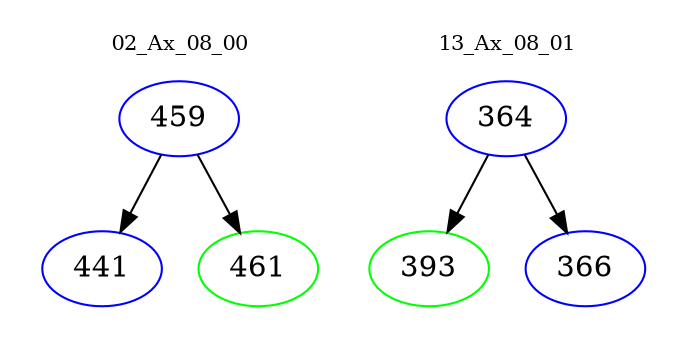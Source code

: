 digraph{
subgraph cluster_0 {
color = white
label = "02_Ax_08_00";
fontsize=10;
T0_459 [label="459", color="blue"]
T0_459 -> T0_441 [color="black"]
T0_441 [label="441", color="blue"]
T0_459 -> T0_461 [color="black"]
T0_461 [label="461", color="green"]
}
subgraph cluster_1 {
color = white
label = "13_Ax_08_01";
fontsize=10;
T1_364 [label="364", color="blue"]
T1_364 -> T1_393 [color="black"]
T1_393 [label="393", color="green"]
T1_364 -> T1_366 [color="black"]
T1_366 [label="366", color="blue"]
}
}
